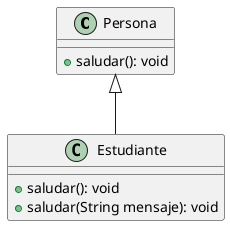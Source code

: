 @startuml Persona

class Persona {
    + saludar(): void


}

class Estudiante extends Persona {
    +saludar(): void
    +saludar(String mensaje): void
}

@enduml